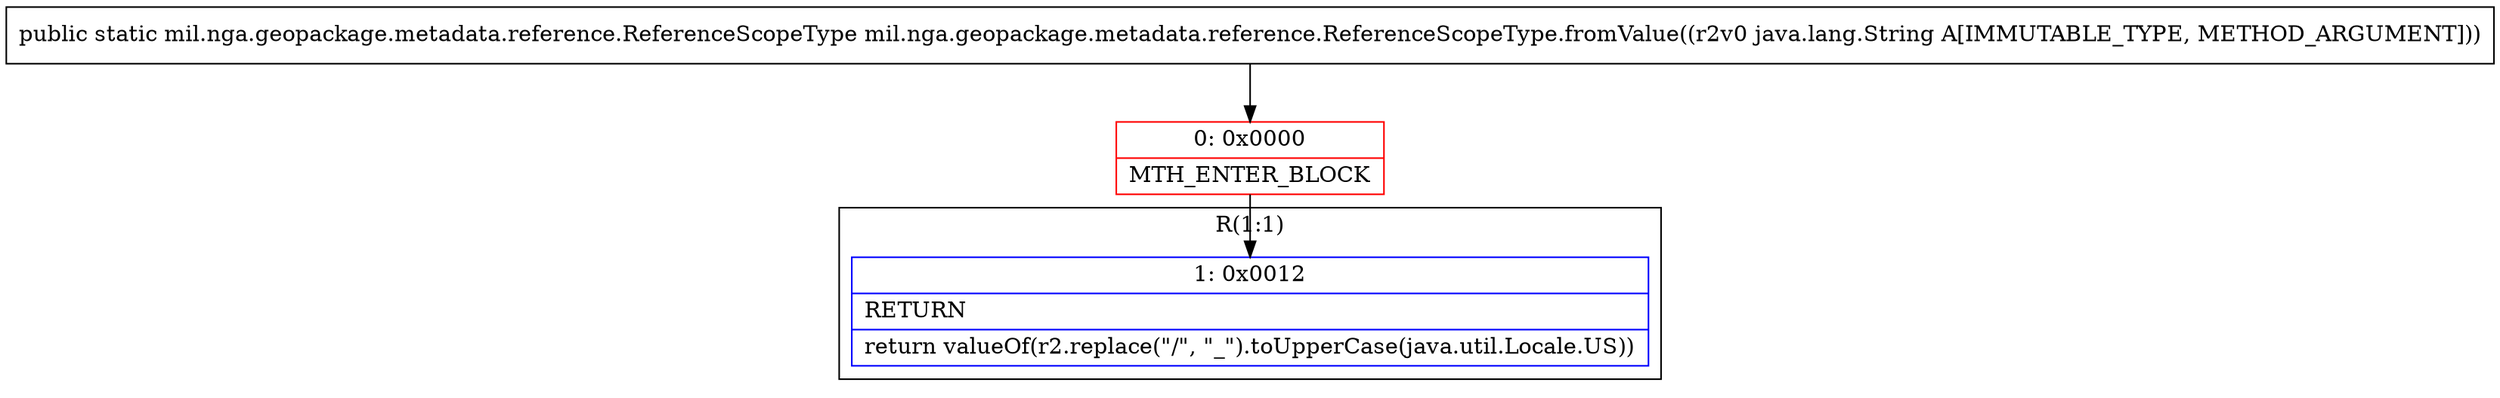 digraph "CFG formil.nga.geopackage.metadata.reference.ReferenceScopeType.fromValue(Ljava\/lang\/String;)Lmil\/nga\/geopackage\/metadata\/reference\/ReferenceScopeType;" {
subgraph cluster_Region_725836284 {
label = "R(1:1)";
node [shape=record,color=blue];
Node_1 [shape=record,label="{1\:\ 0x0012|RETURN\l|return valueOf(r2.replace(\"\/\", \"_\").toUpperCase(java.util.Locale.US))\l}"];
}
Node_0 [shape=record,color=red,label="{0\:\ 0x0000|MTH_ENTER_BLOCK\l}"];
MethodNode[shape=record,label="{public static mil.nga.geopackage.metadata.reference.ReferenceScopeType mil.nga.geopackage.metadata.reference.ReferenceScopeType.fromValue((r2v0 java.lang.String A[IMMUTABLE_TYPE, METHOD_ARGUMENT])) }"];
MethodNode -> Node_0;
Node_0 -> Node_1;
}

